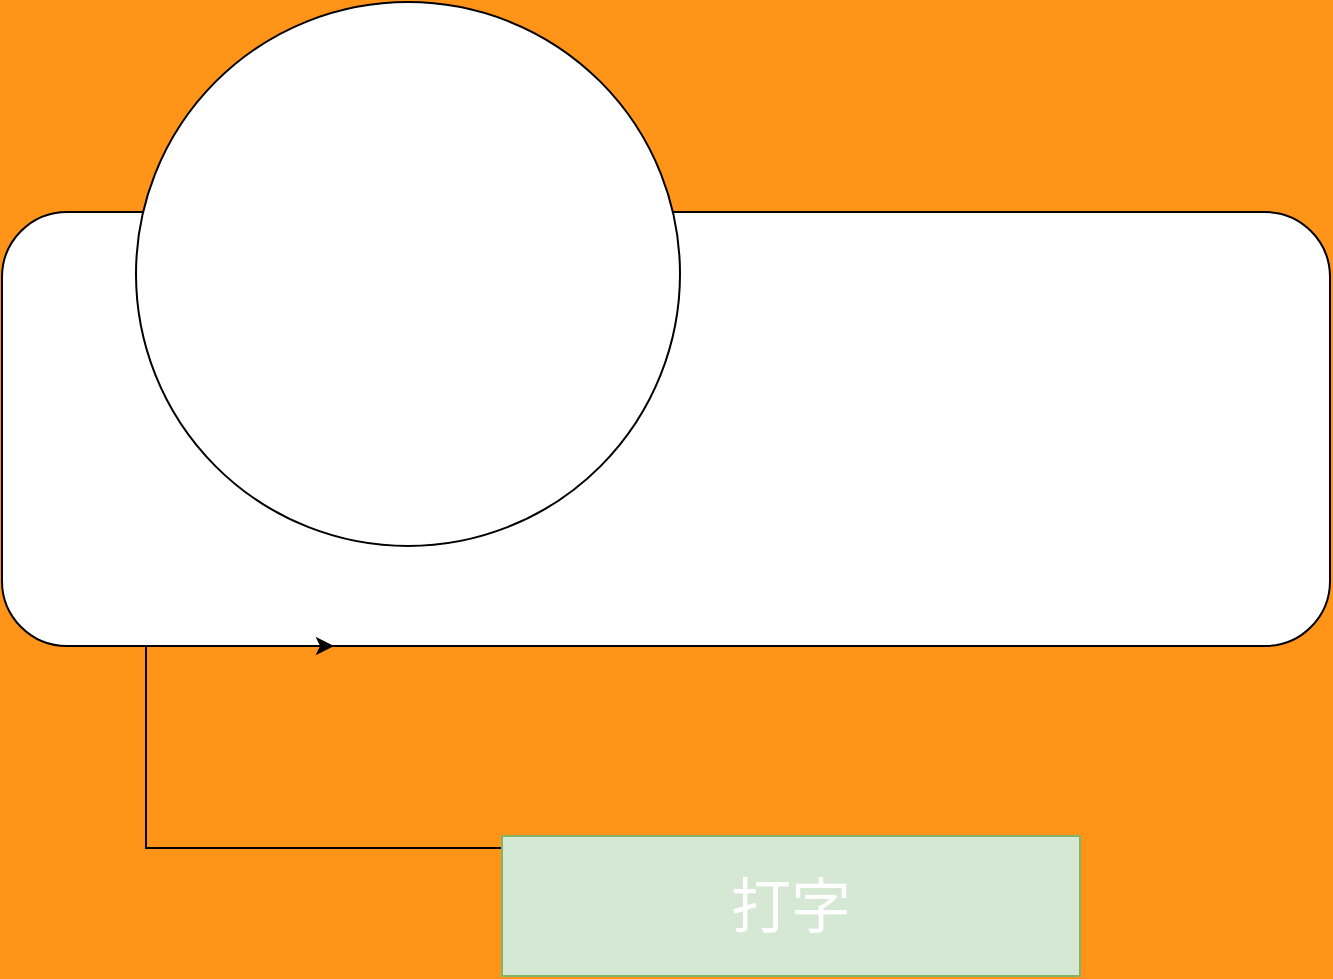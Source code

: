 <mxfile version="14.7.10" type="github"><diagram id="2v4_wTiBnFdvE3qF4HfW" name="Page-1"><mxGraphModel dx="4074" dy="1946" grid="0" gridSize="10" guides="1" tooltips="1" connect="1" arrows="1" fold="1" page="1" pageScale="1" pageWidth="827" pageHeight="1169" background="#FF9419" math="0" shadow="0"><root><mxCell id="0"/><mxCell id="1" parent="0"/><mxCell id="YehIsSDdfF2T_GAVTx2U-1" value="" style="rounded=1;whiteSpace=wrap;html=1;" parent="1" vertex="1"><mxGeometry x="44" y="160" width="664" height="217" as="geometry"/></mxCell><mxCell id="YehIsSDdfF2T_GAVTx2U-4" style="edgeStyle=orthogonalEdgeStyle;rounded=0;orthogonalLoop=1;jettySize=auto;html=1;exitX=1;exitY=0.75;exitDx=0;exitDy=0;entryX=0.25;entryY=1;entryDx=0;entryDy=0;fontSize=30;fontColor=#FFFFFF;" parent="1" source="YehIsSDdfF2T_GAVTx2U-3" target="YehIsSDdfF2T_GAVTx2U-1" edge="1"><mxGeometry relative="1" as="geometry"><Array as="points"><mxPoint x="294" y="478"/><mxPoint x="116" y="478"/><mxPoint x="116" y="377"/></Array></mxGeometry></mxCell><mxCell id="YehIsSDdfF2T_GAVTx2U-3" value="打字" style="rounded=0;whiteSpace=wrap;html=1;direction=west;fillColor=#d5e8d4;strokeColor=#82b366;fontSize=30;fontColor=#FFFFFF;" parent="1" vertex="1"><mxGeometry x="294" y="472" width="289" height="70" as="geometry"/></mxCell><mxCell id="mtL4dfCZW62AWYtPevMB-1" value="" style="ellipse;whiteSpace=wrap;html=1;aspect=fixed;" vertex="1" parent="1"><mxGeometry x="111" y="55" width="272" height="272" as="geometry"/></mxCell></root></mxGraphModel></diagram></mxfile>